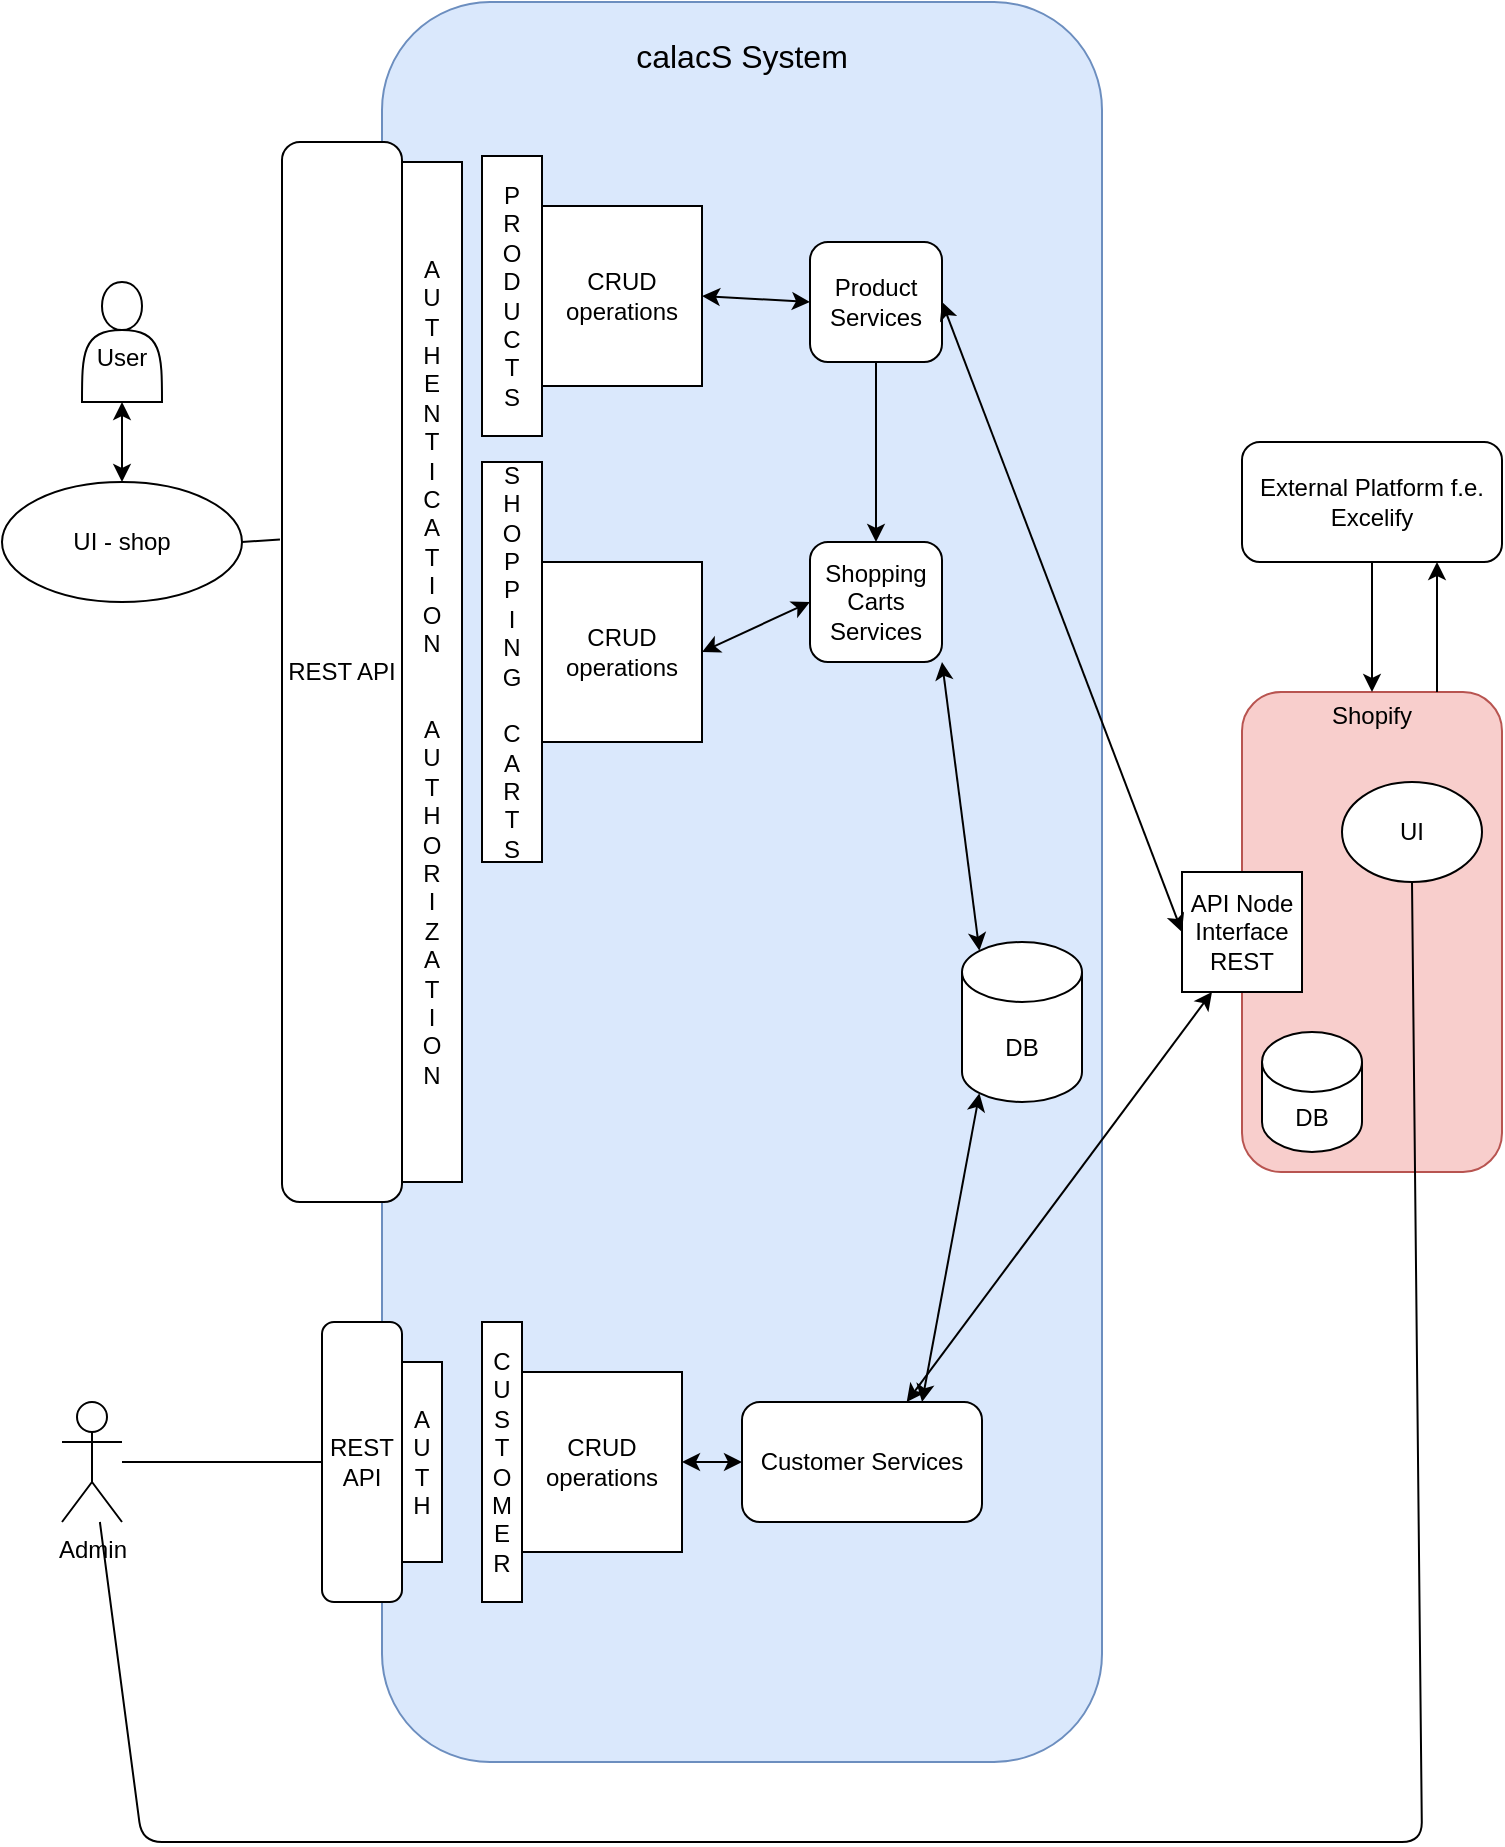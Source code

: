 <mxfile version="13.7.9" type="device"><diagram id="Z0lXRMcC6um1isKyFD_w" name="Page-1"><mxGraphModel dx="1301" dy="931" grid="1" gridSize="10" guides="1" tooltips="1" connect="1" arrows="1" fold="1" page="1" pageScale="1" pageWidth="827" pageHeight="1169" math="0" shadow="0"><root><mxCell id="0"/><mxCell id="1" parent="0"/><mxCell id="JAjxRKKhsFOpLFKN9HL2-1" value="&lt;font style=&quot;font-size: 16px&quot;&gt;calacS System&lt;br&gt;&lt;br&gt;&lt;br&gt;&lt;br&gt;&lt;br&gt;&lt;br&gt;&lt;br&gt;&lt;br&gt;&lt;br&gt;&lt;br&gt;&lt;br&gt;&lt;br&gt;&lt;br&gt;&lt;br&gt;&lt;br&gt;&lt;br&gt;&lt;br&gt;&lt;br&gt;&lt;br&gt;&lt;br&gt;&lt;br&gt;&lt;br&gt;&lt;br&gt;&lt;br&gt;&lt;br&gt;&lt;br&gt;&lt;br&gt;&lt;br&gt;&lt;br&gt;&lt;br&gt;&lt;br&gt;&lt;br&gt;&lt;br&gt;&lt;br&gt;&lt;br&gt;&lt;br&gt;&lt;br&gt;&lt;br&gt;&amp;nbsp;&lt;br&gt;&lt;br&gt;&lt;br&gt;&lt;br&gt;&lt;br&gt;&lt;br&gt;&lt;/font&gt;" style="rounded=1;whiteSpace=wrap;html=1;fillColor=#dae8fc;strokeColor=#6c8ebf;" parent="1" vertex="1"><mxGeometry x="200" y="240" width="360" height="880" as="geometry"/></mxCell><mxCell id="JAjxRKKhsFOpLFKN9HL2-2" value="Shopify&lt;br&gt;&lt;br&gt;&lt;br&gt;&lt;br&gt;&lt;br&gt;&lt;br&gt;&lt;br&gt;&lt;br&gt;&lt;br&gt;&lt;br&gt;&lt;br&gt;&lt;br&gt;&lt;br&gt;&lt;br&gt;&lt;br&gt;&lt;br&gt;" style="rounded=1;whiteSpace=wrap;html=1;fillColor=#f8cecc;strokeColor=#b85450;" parent="1" vertex="1"><mxGeometry x="630" y="585" width="130" height="240" as="geometry"/></mxCell><mxCell id="JAjxRKKhsFOpLFKN9HL2-6" value="UI - shop" style="ellipse;whiteSpace=wrap;html=1;" parent="1" vertex="1"><mxGeometry x="10" y="480" width="120" height="60" as="geometry"/></mxCell><mxCell id="JAjxRKKhsFOpLFKN9HL2-7" value="REST API" style="rounded=1;whiteSpace=wrap;html=1;" parent="1" vertex="1"><mxGeometry x="150" y="310" width="60" height="530" as="geometry"/></mxCell><mxCell id="JAjxRKKhsFOpLFKN9HL2-10" value="&lt;br&gt;User" style="shape=actor;whiteSpace=wrap;html=1;" parent="1" vertex="1"><mxGeometry x="50" y="380" width="40" height="60" as="geometry"/></mxCell><mxCell id="EtnTHbPfwpK6Rxait63K-3" value="P&lt;br&gt;R&lt;br&gt;O&lt;br&gt;D&lt;br&gt;U&lt;br&gt;C&lt;br&gt;T&lt;br&gt;S" style="rounded=0;whiteSpace=wrap;html=1;" vertex="1" parent="1"><mxGeometry x="250" y="317" width="30" height="140" as="geometry"/></mxCell><mxCell id="EtnTHbPfwpK6Rxait63K-5" value="Product Services" style="rounded=1;whiteSpace=wrap;html=1;" vertex="1" parent="1"><mxGeometry x="414" y="360" width="66" height="60" as="geometry"/></mxCell><mxCell id="EtnTHbPfwpK6Rxait63K-6" value="API Node Interface&lt;br&gt;REST" style="whiteSpace=wrap;html=1;aspect=fixed;" vertex="1" parent="1"><mxGeometry x="600" y="675" width="60" height="60" as="geometry"/></mxCell><mxCell id="EtnTHbPfwpK6Rxait63K-7" value="DB" style="shape=cylinder3;whiteSpace=wrap;html=1;boundedLbl=1;backgroundOutline=1;size=15;" vertex="1" parent="1"><mxGeometry x="640" y="755" width="50" height="60" as="geometry"/></mxCell><mxCell id="EtnTHbPfwpK6Rxait63K-8" value="" style="endArrow=classic;startArrow=classic;html=1;entryX=1;entryY=0.5;entryDx=0;entryDy=0;exitX=0;exitY=0.5;exitDx=0;exitDy=0;" edge="1" parent="1" source="EtnTHbPfwpK6Rxait63K-6" target="EtnTHbPfwpK6Rxait63K-5"><mxGeometry width="50" height="50" relative="1" as="geometry"><mxPoint x="480" y="380" as="sourcePoint"/><mxPoint x="430" y="420" as="targetPoint"/></mxGeometry></mxCell><mxCell id="EtnTHbPfwpK6Rxait63K-9" value="CRUD operations" style="rounded=0;whiteSpace=wrap;html=1;" vertex="1" parent="1"><mxGeometry x="280" y="342" width="80" height="90" as="geometry"/></mxCell><mxCell id="EtnTHbPfwpK6Rxait63K-22" value="UI" style="ellipse;whiteSpace=wrap;html=1;" vertex="1" parent="1"><mxGeometry x="680" y="630" width="70" height="50" as="geometry"/></mxCell><mxCell id="EtnTHbPfwpK6Rxait63K-23" value="Admin&lt;br&gt;" style="shape=umlActor;verticalLabelPosition=bottom;verticalAlign=top;html=1;outlineConnect=0;" vertex="1" parent="1"><mxGeometry x="40" y="940" width="30" height="60" as="geometry"/></mxCell><mxCell id="EtnTHbPfwpK6Rxait63K-31" value="" style="endArrow=none;html=1;entryX=0.5;entryY=1;entryDx=0;entryDy=0;" edge="1" parent="1" source="EtnTHbPfwpK6Rxait63K-23" target="EtnTHbPfwpK6Rxait63K-22"><mxGeometry width="50" height="50" relative="1" as="geometry"><mxPoint x="380" y="470" as="sourcePoint"/><mxPoint x="430" y="420" as="targetPoint"/><Array as="points"><mxPoint x="80" y="1160"/><mxPoint x="720" y="1160"/></Array></mxGeometry></mxCell><mxCell id="EtnTHbPfwpK6Rxait63K-34" value="S&lt;br&gt;H&lt;br&gt;O&lt;br&gt;P&lt;br&gt;P&lt;br&gt;I&lt;br&gt;N&lt;br&gt;G&lt;br&gt;&lt;br&gt;C&lt;br&gt;A&lt;br&gt;R&lt;br&gt;T&lt;br&gt;S&lt;br&gt;" style="rounded=0;whiteSpace=wrap;html=1;" vertex="1" parent="1"><mxGeometry x="250" y="470" width="30" height="200" as="geometry"/></mxCell><mxCell id="EtnTHbPfwpK6Rxait63K-36" value="" style="endArrow=classic;startArrow=classic;html=1;entryX=1;entryY=0.5;entryDx=0;entryDy=0;exitX=0;exitY=0.5;exitDx=0;exitDy=0;" edge="1" parent="1" source="EtnTHbPfwpK6Rxait63K-5" target="EtnTHbPfwpK6Rxait63K-9"><mxGeometry width="50" height="50" relative="1" as="geometry"><mxPoint x="240" y="470" as="sourcePoint"/><mxPoint x="290" y="420" as="targetPoint"/></mxGeometry></mxCell><mxCell id="EtnTHbPfwpK6Rxait63K-37" value="CRUD operations" style="rounded=0;whiteSpace=wrap;html=1;" vertex="1" parent="1"><mxGeometry x="280" y="520" width="80" height="90" as="geometry"/></mxCell><mxCell id="EtnTHbPfwpK6Rxait63K-39" value="" style="endArrow=classic;startArrow=classic;html=1;entryX=0;entryY=0.5;entryDx=0;entryDy=0;exitX=1;exitY=0.5;exitDx=0;exitDy=0;" edge="1" parent="1" source="EtnTHbPfwpK6Rxait63K-37" target="EtnTHbPfwpK6Rxait63K-40"><mxGeometry width="50" height="50" relative="1" as="geometry"><mxPoint x="240" y="470" as="sourcePoint"/><mxPoint x="290" y="420" as="targetPoint"/></mxGeometry></mxCell><mxCell id="EtnTHbPfwpK6Rxait63K-40" value="Shopping Carts Services" style="rounded=1;whiteSpace=wrap;html=1;" vertex="1" parent="1"><mxGeometry x="414" y="510" width="66" height="60" as="geometry"/></mxCell><mxCell id="EtnTHbPfwpK6Rxait63K-43" value="" style="endArrow=classic;html=1;entryX=0.5;entryY=0;entryDx=0;entryDy=0;" edge="1" parent="1" source="EtnTHbPfwpK6Rxait63K-5" target="EtnTHbPfwpK6Rxait63K-40"><mxGeometry width="50" height="50" relative="1" as="geometry"><mxPoint x="320" y="470" as="sourcePoint"/><mxPoint x="370" y="420" as="targetPoint"/></mxGeometry></mxCell><mxCell id="EtnTHbPfwpK6Rxait63K-46" value="External Platform f.e. Excelify" style="rounded=1;whiteSpace=wrap;html=1;" vertex="1" parent="1"><mxGeometry x="630" y="460" width="130" height="60" as="geometry"/></mxCell><mxCell id="EtnTHbPfwpK6Rxait63K-48" value="" style="endArrow=classic;html=1;" edge="1" parent="1" source="EtnTHbPfwpK6Rxait63K-46" target="JAjxRKKhsFOpLFKN9HL2-2"><mxGeometry width="50" height="50" relative="1" as="geometry"><mxPoint x="340" y="550" as="sourcePoint"/><mxPoint x="390" y="500" as="targetPoint"/></mxGeometry></mxCell><mxCell id="EtnTHbPfwpK6Rxait63K-49" value="" style="endArrow=classic;html=1;entryX=0.75;entryY=1;entryDx=0;entryDy=0;exitX=0.75;exitY=0;exitDx=0;exitDy=0;" edge="1" parent="1" source="JAjxRKKhsFOpLFKN9HL2-2" target="EtnTHbPfwpK6Rxait63K-46"><mxGeometry width="50" height="50" relative="1" as="geometry"><mxPoint x="738" y="320" as="sourcePoint"/><mxPoint x="738" y="260" as="targetPoint"/></mxGeometry></mxCell><mxCell id="EtnTHbPfwpK6Rxait63K-50" value="DB" style="shape=cylinder3;whiteSpace=wrap;html=1;boundedLbl=1;backgroundOutline=1;size=15;" vertex="1" parent="1"><mxGeometry x="490" y="710" width="60" height="80" as="geometry"/></mxCell><mxCell id="EtnTHbPfwpK6Rxait63K-51" value="" style="endArrow=classic;startArrow=classic;html=1;entryX=1;entryY=1;entryDx=0;entryDy=0;exitX=0.145;exitY=0;exitDx=0;exitDy=4.35;exitPerimeter=0;" edge="1" parent="1" source="EtnTHbPfwpK6Rxait63K-50" target="EtnTHbPfwpK6Rxait63K-40"><mxGeometry width="50" height="50" relative="1" as="geometry"><mxPoint x="340" y="550" as="sourcePoint"/><mxPoint x="390" y="500" as="targetPoint"/></mxGeometry></mxCell><mxCell id="EtnTHbPfwpK6Rxait63K-52" value="A&lt;br&gt;U&lt;br&gt;T&lt;br&gt;H&lt;br&gt;E&lt;br&gt;N&lt;br&gt;T&lt;br&gt;I&lt;br&gt;C&lt;br&gt;A&lt;br&gt;T&lt;br&gt;I&lt;br&gt;O&lt;br&gt;N&lt;br&gt;&lt;br&gt;&lt;br&gt;A&lt;br&gt;U&lt;br&gt;T&lt;br&gt;H&lt;br&gt;O&lt;br&gt;R&lt;br&gt;I&lt;br&gt;Z&lt;br&gt;A&lt;br&gt;T&lt;br&gt;I&lt;br&gt;O&lt;br&gt;N" style="rounded=0;whiteSpace=wrap;html=1;" vertex="1" parent="1"><mxGeometry x="210" y="320" width="30" height="510" as="geometry"/></mxCell><mxCell id="EtnTHbPfwpK6Rxait63K-56" value="" style="endArrow=classic;startArrow=classic;html=1;entryX=0.5;entryY=1;entryDx=0;entryDy=0;exitX=0.5;exitY=0;exitDx=0;exitDy=0;" edge="1" parent="1" source="JAjxRKKhsFOpLFKN9HL2-6" target="JAjxRKKhsFOpLFKN9HL2-10"><mxGeometry width="50" height="50" relative="1" as="geometry"><mxPoint x="340" y="380" as="sourcePoint"/><mxPoint x="390" y="330" as="targetPoint"/></mxGeometry></mxCell><mxCell id="EtnTHbPfwpK6Rxait63K-57" value="" style="endArrow=none;html=1;entryX=1;entryY=0.5;entryDx=0;entryDy=0;exitX=-0.017;exitY=0.375;exitDx=0;exitDy=0;exitPerimeter=0;" edge="1" parent="1" source="JAjxRKKhsFOpLFKN9HL2-7" target="JAjxRKKhsFOpLFKN9HL2-6"><mxGeometry width="50" height="50" relative="1" as="geometry"><mxPoint x="340" y="380" as="sourcePoint"/><mxPoint x="390" y="330" as="targetPoint"/></mxGeometry></mxCell><mxCell id="EtnTHbPfwpK6Rxait63K-60" value="REST API" style="rounded=1;whiteSpace=wrap;html=1;" vertex="1" parent="1"><mxGeometry x="170" y="900" width="40" height="140" as="geometry"/></mxCell><mxCell id="EtnTHbPfwpK6Rxait63K-61" value="A&lt;br&gt;U&lt;br&gt;T&lt;br&gt;H" style="rounded=0;whiteSpace=wrap;html=1;" vertex="1" parent="1"><mxGeometry x="210" y="920" width="20" height="100" as="geometry"/></mxCell><mxCell id="EtnTHbPfwpK6Rxait63K-62" value="C&lt;br&gt;U&lt;br&gt;S&lt;br&gt;T&lt;br&gt;O&lt;br&gt;M&lt;br&gt;E&lt;br&gt;R&lt;br&gt;" style="rounded=0;whiteSpace=wrap;html=1;" vertex="1" parent="1"><mxGeometry x="250" y="900" width="20" height="140" as="geometry"/></mxCell><mxCell id="EtnTHbPfwpK6Rxait63K-64" value="CRUD operations" style="rounded=0;whiteSpace=wrap;html=1;" vertex="1" parent="1"><mxGeometry x="270" y="925" width="80" height="90" as="geometry"/></mxCell><mxCell id="EtnTHbPfwpK6Rxait63K-68" value="Customer Services" style="rounded=1;whiteSpace=wrap;html=1;" vertex="1" parent="1"><mxGeometry x="380" y="940" width="120" height="60" as="geometry"/></mxCell><mxCell id="EtnTHbPfwpK6Rxait63K-69" value="" style="endArrow=none;html=1;exitX=0;exitY=0.5;exitDx=0;exitDy=0;" edge="1" parent="1" source="EtnTHbPfwpK6Rxait63K-60" target="EtnTHbPfwpK6Rxait63K-23"><mxGeometry width="50" height="50" relative="1" as="geometry"><mxPoint x="590" y="860" as="sourcePoint"/><mxPoint x="640" y="810" as="targetPoint"/></mxGeometry></mxCell><mxCell id="EtnTHbPfwpK6Rxait63K-70" value="" style="endArrow=classic;startArrow=classic;html=1;exitX=1;exitY=0.5;exitDx=0;exitDy=0;entryX=0;entryY=0.5;entryDx=0;entryDy=0;" edge="1" parent="1" source="EtnTHbPfwpK6Rxait63K-64" target="EtnTHbPfwpK6Rxait63K-68"><mxGeometry width="50" height="50" relative="1" as="geometry"><mxPoint x="590" y="860" as="sourcePoint"/><mxPoint x="640" y="810" as="targetPoint"/></mxGeometry></mxCell><mxCell id="EtnTHbPfwpK6Rxait63K-71" value="" style="endArrow=classic;startArrow=classic;html=1;entryX=0.145;entryY=1;entryDx=0;entryDy=-4.35;entryPerimeter=0;exitX=0.75;exitY=0;exitDx=0;exitDy=0;" edge="1" parent="1" source="EtnTHbPfwpK6Rxait63K-68" target="EtnTHbPfwpK6Rxait63K-50"><mxGeometry width="50" height="50" relative="1" as="geometry"><mxPoint x="590" y="820" as="sourcePoint"/><mxPoint x="640" y="770" as="targetPoint"/></mxGeometry></mxCell><mxCell id="EtnTHbPfwpK6Rxait63K-72" value="" style="endArrow=classic;startArrow=classic;html=1;entryX=0.25;entryY=1;entryDx=0;entryDy=0;" edge="1" parent="1" source="EtnTHbPfwpK6Rxait63K-68" target="EtnTHbPfwpK6Rxait63K-6"><mxGeometry width="50" height="50" relative="1" as="geometry"><mxPoint x="590" y="730" as="sourcePoint"/><mxPoint x="640" y="680" as="targetPoint"/></mxGeometry></mxCell></root></mxGraphModel></diagram></mxfile>